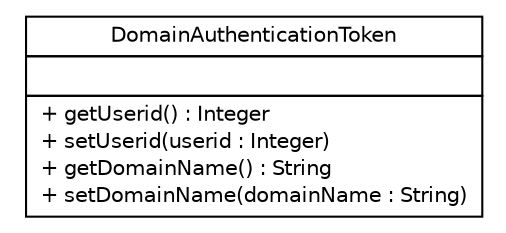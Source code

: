 #!/usr/local/bin/dot
#
# Class diagram 
# Generated by UMLGraph version 5.1 (http://www.umlgraph.org/)
#

digraph G {
	edge [fontname="Helvetica",fontsize=10,labelfontname="Helvetica",labelfontsize=10];
	node [fontname="Helvetica",fontsize=10,shape=plaintext];
	nodesep=0.25;
	ranksep=0.5;
	rankdir=LR;
	// com.inn.headstartdemo.security.authentication.DomainAuthenticationToken
	c1550 [label=<<table title="com.inn.headstartdemo.security.authentication.DomainAuthenticationToken" border="0" cellborder="1" cellspacing="0" cellpadding="2" port="p" href="./DomainAuthenticationToken.html">
		<tr><td><table border="0" cellspacing="0" cellpadding="1">
<tr><td align="center" balign="center"> DomainAuthenticationToken </td></tr>
		</table></td></tr>
		<tr><td><table border="0" cellspacing="0" cellpadding="1">
<tr><td align="left" balign="left">  </td></tr>
		</table></td></tr>
		<tr><td><table border="0" cellspacing="0" cellpadding="1">
<tr><td align="left" balign="left"> + getUserid() : Integer </td></tr>
<tr><td align="left" balign="left"> + setUserid(userid : Integer) </td></tr>
<tr><td align="left" balign="left"> + getDomainName() : String </td></tr>
<tr><td align="left" balign="left"> + setDomainName(domainName : String) </td></tr>
		</table></td></tr>
		</table>>, fontname="Helvetica", fontcolor="black", fontsize=10.0];
}

